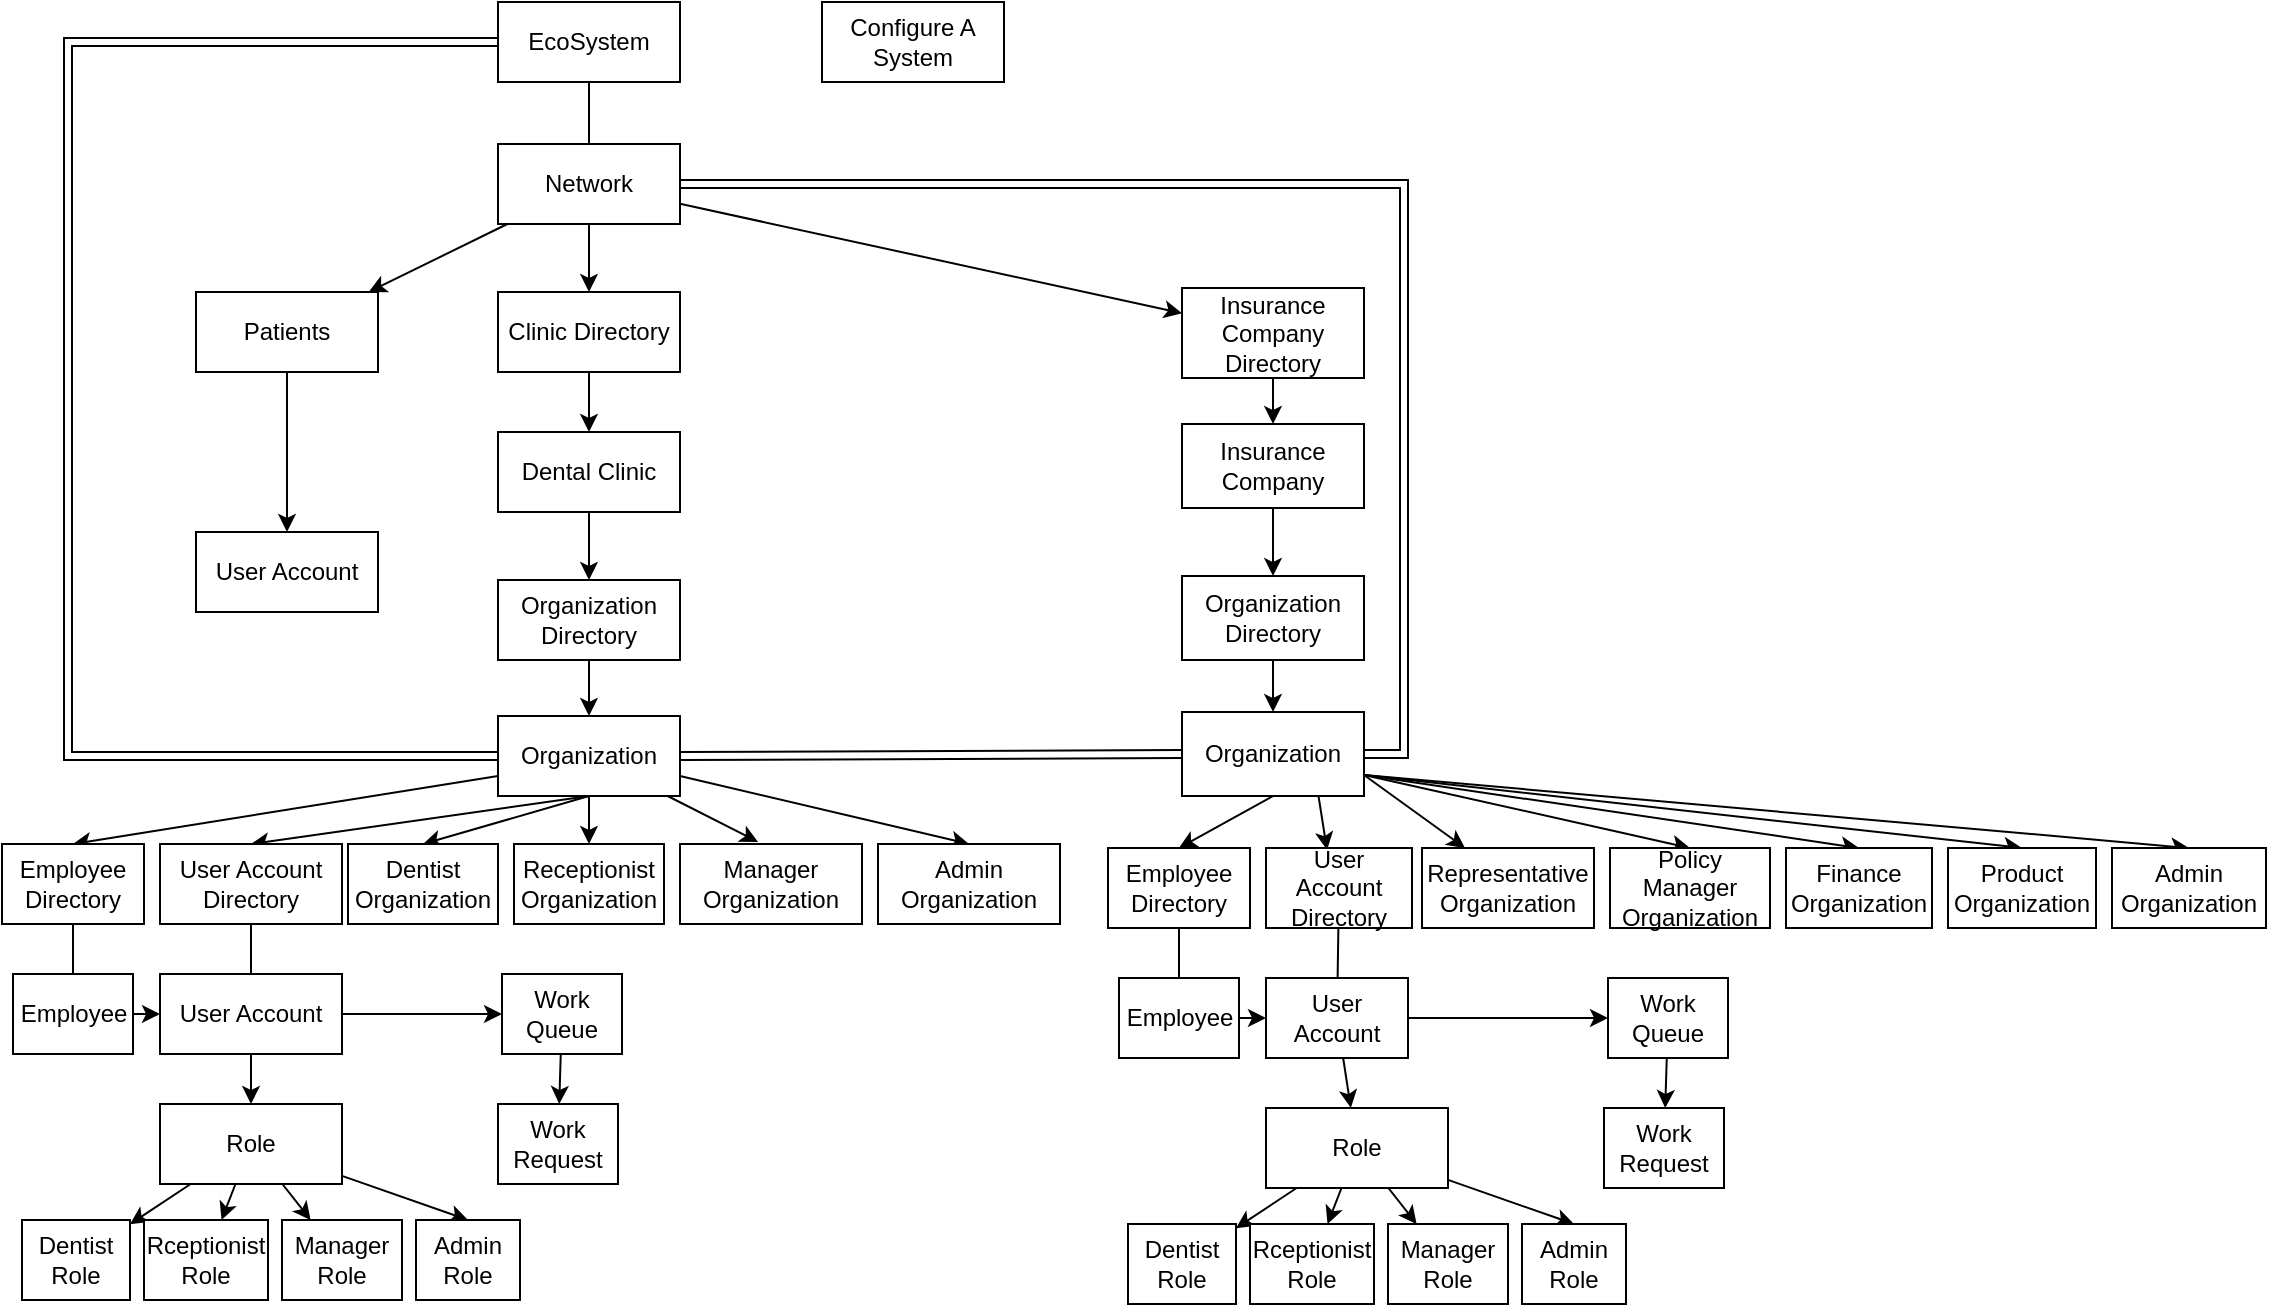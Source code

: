<mxfile version="12.2.2" type="device" pages="1"><diagram id="7Hur1GtIR-mdN_H84as7" name="Page-1"><mxGraphModel dx="946" dy="637" grid="0" gridSize="10" guides="1" tooltips="1" connect="1" arrows="1" fold="1" page="1" pageScale="1" pageWidth="850" pageHeight="1100" math="0" shadow="0"><root><mxCell id="0"/><mxCell id="1" parent="0"/><mxCell id="wE9kkb2HJ6vD-tkpcXUZ-4" value="" style="rounded=0;orthogonalLoop=1;jettySize=auto;html=1;endArrow=none;endFill=0;" edge="1" parent="1" source="wE9kkb2HJ6vD-tkpcXUZ-1" target="wE9kkb2HJ6vD-tkpcXUZ-3"><mxGeometry relative="1" as="geometry"/></mxCell><mxCell id="wE9kkb2HJ6vD-tkpcXUZ-25" style="edgeStyle=orthogonalEdgeStyle;rounded=0;orthogonalLoop=1;jettySize=auto;html=1;exitX=0;exitY=0.5;exitDx=0;exitDy=0;endArrow=none;endFill=0;entryX=0;entryY=0.5;entryDx=0;entryDy=0;shape=link;" edge="1" parent="1" source="wE9kkb2HJ6vD-tkpcXUZ-1" target="wE9kkb2HJ6vD-tkpcXUZ-19"><mxGeometry relative="1" as="geometry"><mxPoint x="109" y="432" as="targetPoint"/><Array as="points"><mxPoint x="105" y="50"/><mxPoint x="105" y="407"/></Array></mxGeometry></mxCell><mxCell id="wE9kkb2HJ6vD-tkpcXUZ-1" value="EcoSystem" style="rounded=0;whiteSpace=wrap;html=1;" vertex="1" parent="1"><mxGeometry x="320" y="30" width="91" height="40" as="geometry"/></mxCell><mxCell id="wE9kkb2HJ6vD-tkpcXUZ-6" value="" style="edgeStyle=none;rounded=0;orthogonalLoop=1;jettySize=auto;html=1;endArrow=classic;endFill=1;" edge="1" parent="1" source="wE9kkb2HJ6vD-tkpcXUZ-3" target="wE9kkb2HJ6vD-tkpcXUZ-5"><mxGeometry relative="1" as="geometry"/></mxCell><mxCell id="wE9kkb2HJ6vD-tkpcXUZ-8" value="" style="edgeStyle=none;rounded=0;orthogonalLoop=1;jettySize=auto;html=1;endArrow=classic;endFill=1;" edge="1" parent="1" source="wE9kkb2HJ6vD-tkpcXUZ-3" target="wE9kkb2HJ6vD-tkpcXUZ-7"><mxGeometry relative="1" as="geometry"/></mxCell><mxCell id="wE9kkb2HJ6vD-tkpcXUZ-10" value="" style="edgeStyle=none;rounded=0;orthogonalLoop=1;jettySize=auto;html=1;endArrow=classic;endFill=1;" edge="1" parent="1" source="wE9kkb2HJ6vD-tkpcXUZ-3" target="wE9kkb2HJ6vD-tkpcXUZ-9"><mxGeometry relative="1" as="geometry"/></mxCell><mxCell id="wE9kkb2HJ6vD-tkpcXUZ-3" value="Network" style="rounded=0;whiteSpace=wrap;html=1;" vertex="1" parent="1"><mxGeometry x="320" y="101" width="91" height="40" as="geometry"/></mxCell><mxCell id="wE9kkb2HJ6vD-tkpcXUZ-14" value="" style="edgeStyle=none;rounded=0;orthogonalLoop=1;jettySize=auto;html=1;endArrow=classic;endFill=1;" edge="1" parent="1" source="wE9kkb2HJ6vD-tkpcXUZ-9" target="wE9kkb2HJ6vD-tkpcXUZ-13"><mxGeometry relative="1" as="geometry"/></mxCell><mxCell id="wE9kkb2HJ6vD-tkpcXUZ-9" value="Insurance Company&lt;br&gt;Directory" style="rounded=0;whiteSpace=wrap;html=1;" vertex="1" parent="1"><mxGeometry x="662" y="173" width="91" height="45" as="geometry"/></mxCell><mxCell id="wE9kkb2HJ6vD-tkpcXUZ-18" value="" style="edgeStyle=none;rounded=0;orthogonalLoop=1;jettySize=auto;html=1;endArrow=classic;endFill=1;" edge="1" parent="1" source="wE9kkb2HJ6vD-tkpcXUZ-13" target="wE9kkb2HJ6vD-tkpcXUZ-17"><mxGeometry relative="1" as="geometry"/></mxCell><mxCell id="wE9kkb2HJ6vD-tkpcXUZ-13" value="Insurance Company" style="rounded=0;whiteSpace=wrap;html=1;" vertex="1" parent="1"><mxGeometry x="662" y="241" width="91" height="42" as="geometry"/></mxCell><mxCell id="wE9kkb2HJ6vD-tkpcXUZ-22" value="" style="edgeStyle=none;rounded=0;orthogonalLoop=1;jettySize=auto;html=1;endArrow=classic;endFill=1;" edge="1" parent="1" source="wE9kkb2HJ6vD-tkpcXUZ-17" target="wE9kkb2HJ6vD-tkpcXUZ-21"><mxGeometry relative="1" as="geometry"/></mxCell><mxCell id="wE9kkb2HJ6vD-tkpcXUZ-17" value="Organization&lt;br&gt;Directory" style="rounded=0;whiteSpace=wrap;html=1;" vertex="1" parent="1"><mxGeometry x="662" y="317" width="91" height="42" as="geometry"/></mxCell><mxCell id="wE9kkb2HJ6vD-tkpcXUZ-27" style="edgeStyle=orthogonalEdgeStyle;shape=link;rounded=0;orthogonalLoop=1;jettySize=auto;html=1;exitX=1;exitY=0.5;exitDx=0;exitDy=0;entryX=1;entryY=0.5;entryDx=0;entryDy=0;endArrow=none;endFill=0;" edge="1" parent="1" source="wE9kkb2HJ6vD-tkpcXUZ-21" target="wE9kkb2HJ6vD-tkpcXUZ-3"><mxGeometry relative="1" as="geometry"/></mxCell><mxCell id="wE9kkb2HJ6vD-tkpcXUZ-84" style="edgeStyle=none;rounded=0;orthogonalLoop=1;jettySize=auto;html=1;exitX=0.5;exitY=1;exitDx=0;exitDy=0;entryX=0.5;entryY=0;entryDx=0;entryDy=0;endArrow=classic;endFill=1;" edge="1" parent="1" source="wE9kkb2HJ6vD-tkpcXUZ-21" target="wE9kkb2HJ6vD-tkpcXUZ-63"><mxGeometry relative="1" as="geometry"/></mxCell><mxCell id="wE9kkb2HJ6vD-tkpcXUZ-85" style="edgeStyle=none;rounded=0;orthogonalLoop=1;jettySize=auto;html=1;exitX=0.75;exitY=1;exitDx=0;exitDy=0;entryX=0.418;entryY=0.025;entryDx=0;entryDy=0;entryPerimeter=0;endArrow=classic;endFill=1;" edge="1" parent="1" source="wE9kkb2HJ6vD-tkpcXUZ-21" target="wE9kkb2HJ6vD-tkpcXUZ-67"><mxGeometry relative="1" as="geometry"/></mxCell><mxCell id="wE9kkb2HJ6vD-tkpcXUZ-86" style="edgeStyle=none;rounded=0;orthogonalLoop=1;jettySize=auto;html=1;exitX=1;exitY=0.75;exitDx=0;exitDy=0;entryX=0.25;entryY=0;entryDx=0;entryDy=0;endArrow=classic;endFill=1;" edge="1" parent="1" source="wE9kkb2HJ6vD-tkpcXUZ-21" target="wE9kkb2HJ6vD-tkpcXUZ-61"><mxGeometry relative="1" as="geometry"/></mxCell><mxCell id="wE9kkb2HJ6vD-tkpcXUZ-89" style="edgeStyle=none;rounded=0;orthogonalLoop=1;jettySize=auto;html=1;exitX=1;exitY=0.75;exitDx=0;exitDy=0;entryX=0.5;entryY=0;entryDx=0;entryDy=0;endArrow=classic;endFill=1;" edge="1" parent="1" source="wE9kkb2HJ6vD-tkpcXUZ-21" target="wE9kkb2HJ6vD-tkpcXUZ-60"><mxGeometry relative="1" as="geometry"/></mxCell><mxCell id="wE9kkb2HJ6vD-tkpcXUZ-90" style="edgeStyle=none;rounded=0;orthogonalLoop=1;jettySize=auto;html=1;exitX=1;exitY=0.75;exitDx=0;exitDy=0;entryX=0.5;entryY=0;entryDx=0;entryDy=0;endArrow=classic;endFill=1;" edge="1" parent="1" source="wE9kkb2HJ6vD-tkpcXUZ-21" target="wE9kkb2HJ6vD-tkpcXUZ-59"><mxGeometry relative="1" as="geometry"/></mxCell><mxCell id="wE9kkb2HJ6vD-tkpcXUZ-91" style="edgeStyle=none;rounded=0;orthogonalLoop=1;jettySize=auto;html=1;exitX=1;exitY=0.75;exitDx=0;exitDy=0;entryX=0.5;entryY=0;entryDx=0;entryDy=0;endArrow=classic;endFill=1;" edge="1" parent="1" source="wE9kkb2HJ6vD-tkpcXUZ-21" target="wE9kkb2HJ6vD-tkpcXUZ-88"><mxGeometry relative="1" as="geometry"/></mxCell><mxCell id="wE9kkb2HJ6vD-tkpcXUZ-92" style="edgeStyle=none;rounded=0;orthogonalLoop=1;jettySize=auto;html=1;exitX=1;exitY=0.75;exitDx=0;exitDy=0;entryX=0.5;entryY=0;entryDx=0;entryDy=0;endArrow=classic;endFill=1;" edge="1" parent="1" source="wE9kkb2HJ6vD-tkpcXUZ-21" target="wE9kkb2HJ6vD-tkpcXUZ-83"><mxGeometry relative="1" as="geometry"/></mxCell><mxCell id="wE9kkb2HJ6vD-tkpcXUZ-21" value="Organization" style="rounded=0;whiteSpace=wrap;html=1;" vertex="1" parent="1"><mxGeometry x="662" y="385" width="91" height="42" as="geometry"/></mxCell><mxCell id="wE9kkb2HJ6vD-tkpcXUZ-24" value="" style="edgeStyle=none;rounded=0;orthogonalLoop=1;jettySize=auto;html=1;endArrow=classic;endFill=1;" edge="1" parent="1" source="wE9kkb2HJ6vD-tkpcXUZ-7" target="wE9kkb2HJ6vD-tkpcXUZ-23"><mxGeometry relative="1" as="geometry"/></mxCell><mxCell id="wE9kkb2HJ6vD-tkpcXUZ-7" value="Patients" style="rounded=0;whiteSpace=wrap;html=1;" vertex="1" parent="1"><mxGeometry x="169" y="175" width="91" height="40" as="geometry"/></mxCell><mxCell id="wE9kkb2HJ6vD-tkpcXUZ-23" value="User Account" style="rounded=0;whiteSpace=wrap;html=1;" vertex="1" parent="1"><mxGeometry x="169" y="295" width="91" height="40" as="geometry"/></mxCell><mxCell id="wE9kkb2HJ6vD-tkpcXUZ-12" value="" style="edgeStyle=none;rounded=0;orthogonalLoop=1;jettySize=auto;html=1;endArrow=classic;endFill=1;" edge="1" parent="1" source="wE9kkb2HJ6vD-tkpcXUZ-5" target="wE9kkb2HJ6vD-tkpcXUZ-11"><mxGeometry relative="1" as="geometry"/></mxCell><mxCell id="wE9kkb2HJ6vD-tkpcXUZ-5" value="Clinic Directory" style="rounded=0;whiteSpace=wrap;html=1;" vertex="1" parent="1"><mxGeometry x="320" y="175" width="91" height="40" as="geometry"/></mxCell><mxCell id="wE9kkb2HJ6vD-tkpcXUZ-16" value="" style="edgeStyle=none;rounded=0;orthogonalLoop=1;jettySize=auto;html=1;endArrow=classic;endFill=1;" edge="1" parent="1" source="wE9kkb2HJ6vD-tkpcXUZ-11" target="wE9kkb2HJ6vD-tkpcXUZ-15"><mxGeometry relative="1" as="geometry"/></mxCell><mxCell id="wE9kkb2HJ6vD-tkpcXUZ-11" value="Dental Clinic" style="rounded=0;whiteSpace=wrap;html=1;" vertex="1" parent="1"><mxGeometry x="320" y="245" width="91" height="40" as="geometry"/></mxCell><mxCell id="wE9kkb2HJ6vD-tkpcXUZ-20" value="" style="edgeStyle=none;rounded=0;orthogonalLoop=1;jettySize=auto;html=1;endArrow=classic;endFill=1;" edge="1" parent="1" source="wE9kkb2HJ6vD-tkpcXUZ-15" target="wE9kkb2HJ6vD-tkpcXUZ-19"><mxGeometry relative="1" as="geometry"/></mxCell><mxCell id="wE9kkb2HJ6vD-tkpcXUZ-15" value="Organization&lt;br&gt;Directory" style="rounded=0;whiteSpace=wrap;html=1;" vertex="1" parent="1"><mxGeometry x="320" y="319" width="91" height="40" as="geometry"/></mxCell><mxCell id="wE9kkb2HJ6vD-tkpcXUZ-26" style="shape=link;rounded=0;orthogonalLoop=1;jettySize=auto;html=1;exitX=1;exitY=0.5;exitDx=0;exitDy=0;endArrow=none;endFill=0;entryX=0;entryY=0.5;entryDx=0;entryDy=0;" edge="1" parent="1" source="wE9kkb2HJ6vD-tkpcXUZ-19" target="wE9kkb2HJ6vD-tkpcXUZ-21"><mxGeometry relative="1" as="geometry"><mxPoint x="511" y="407" as="targetPoint"/></mxGeometry></mxCell><mxCell id="wE9kkb2HJ6vD-tkpcXUZ-35" style="edgeStyle=none;rounded=0;orthogonalLoop=1;jettySize=auto;html=1;exitX=0;exitY=0.75;exitDx=0;exitDy=0;entryX=0.5;entryY=0;entryDx=0;entryDy=0;endArrow=classic;endFill=1;" edge="1" parent="1" source="wE9kkb2HJ6vD-tkpcXUZ-19" target="wE9kkb2HJ6vD-tkpcXUZ-28"><mxGeometry relative="1" as="geometry"/></mxCell><mxCell id="wE9kkb2HJ6vD-tkpcXUZ-36" style="edgeStyle=none;rounded=0;orthogonalLoop=1;jettySize=auto;html=1;exitX=0.5;exitY=1;exitDx=0;exitDy=0;entryX=0.5;entryY=0;entryDx=0;entryDy=0;endArrow=classic;endFill=1;" edge="1" parent="1" source="wE9kkb2HJ6vD-tkpcXUZ-19" target="wE9kkb2HJ6vD-tkpcXUZ-29"><mxGeometry relative="1" as="geometry"/></mxCell><mxCell id="wE9kkb2HJ6vD-tkpcXUZ-40" value="" style="edgeStyle=none;rounded=0;orthogonalLoop=1;jettySize=auto;html=1;endArrow=classic;endFill=1;exitX=0.5;exitY=1;exitDx=0;exitDy=0;entryX=0.5;entryY=0;entryDx=0;entryDy=0;" edge="1" parent="1" source="wE9kkb2HJ6vD-tkpcXUZ-19" target="wE9kkb2HJ6vD-tkpcXUZ-39"><mxGeometry relative="1" as="geometry"/></mxCell><mxCell id="wE9kkb2HJ6vD-tkpcXUZ-42" value="" style="edgeStyle=none;rounded=0;orthogonalLoop=1;jettySize=auto;html=1;endArrow=classic;endFill=1;" edge="1" parent="1" source="wE9kkb2HJ6vD-tkpcXUZ-19" target="wE9kkb2HJ6vD-tkpcXUZ-41"><mxGeometry relative="1" as="geometry"/></mxCell><mxCell id="wE9kkb2HJ6vD-tkpcXUZ-44" value="" style="edgeStyle=none;rounded=0;orthogonalLoop=1;jettySize=auto;html=1;endArrow=classic;endFill=1;entryX=0.429;entryY=-0.025;entryDx=0;entryDy=0;entryPerimeter=0;" edge="1" parent="1" source="wE9kkb2HJ6vD-tkpcXUZ-19" target="wE9kkb2HJ6vD-tkpcXUZ-43"><mxGeometry relative="1" as="geometry"/></mxCell><mxCell id="wE9kkb2HJ6vD-tkpcXUZ-45" style="edgeStyle=none;rounded=0;orthogonalLoop=1;jettySize=auto;html=1;exitX=1;exitY=0.75;exitDx=0;exitDy=0;endArrow=classic;endFill=1;entryX=0.5;entryY=0;entryDx=0;entryDy=0;" edge="1" parent="1" source="wE9kkb2HJ6vD-tkpcXUZ-19" target="wE9kkb2HJ6vD-tkpcXUZ-46"><mxGeometry relative="1" as="geometry"><mxPoint x="595" y="447" as="targetPoint"/></mxGeometry></mxCell><mxCell id="wE9kkb2HJ6vD-tkpcXUZ-19" value="Organization" style="rounded=0;whiteSpace=wrap;html=1;" vertex="1" parent="1"><mxGeometry x="320" y="387" width="91" height="40" as="geometry"/></mxCell><mxCell id="wE9kkb2HJ6vD-tkpcXUZ-43" value="Manager&lt;br&gt;Organization" style="rounded=0;whiteSpace=wrap;html=1;" vertex="1" parent="1"><mxGeometry x="411" y="451" width="91" height="40" as="geometry"/></mxCell><mxCell id="wE9kkb2HJ6vD-tkpcXUZ-41" value="Receptionist&lt;br&gt;Organization" style="rounded=0;whiteSpace=wrap;html=1;" vertex="1" parent="1"><mxGeometry x="328" y="451" width="75" height="40" as="geometry"/></mxCell><mxCell id="wE9kkb2HJ6vD-tkpcXUZ-39" value="Dentist Organization" style="rounded=0;whiteSpace=wrap;html=1;" vertex="1" parent="1"><mxGeometry x="245" y="451" width="75" height="40" as="geometry"/></mxCell><mxCell id="wE9kkb2HJ6vD-tkpcXUZ-2" value="Configure A System" style="rounded=0;whiteSpace=wrap;html=1;" vertex="1" parent="1"><mxGeometry x="482" y="30" width="91" height="40" as="geometry"/></mxCell><mxCell id="wE9kkb2HJ6vD-tkpcXUZ-31" value="" style="edgeStyle=none;rounded=0;orthogonalLoop=1;jettySize=auto;html=1;endArrow=none;endFill=0;" edge="1" parent="1" source="wE9kkb2HJ6vD-tkpcXUZ-28" target="wE9kkb2HJ6vD-tkpcXUZ-30"><mxGeometry relative="1" as="geometry"/></mxCell><mxCell id="wE9kkb2HJ6vD-tkpcXUZ-28" value="Employee&lt;br&gt;Directory" style="rounded=0;whiteSpace=wrap;html=1;" vertex="1" parent="1"><mxGeometry x="72" y="451" width="71" height="40" as="geometry"/></mxCell><mxCell id="wE9kkb2HJ6vD-tkpcXUZ-34" style="edgeStyle=none;rounded=0;orthogonalLoop=1;jettySize=auto;html=1;exitX=1;exitY=0.5;exitDx=0;exitDy=0;entryX=0;entryY=0.5;entryDx=0;entryDy=0;endArrow=classic;endFill=1;" edge="1" parent="1" source="wE9kkb2HJ6vD-tkpcXUZ-30" target="wE9kkb2HJ6vD-tkpcXUZ-32"><mxGeometry relative="1" as="geometry"><mxPoint x="135" y="536" as="targetPoint"/></mxGeometry></mxCell><mxCell id="wE9kkb2HJ6vD-tkpcXUZ-30" value="Employee" style="rounded=0;whiteSpace=wrap;html=1;" vertex="1" parent="1"><mxGeometry x="77.5" y="516" width="60" height="40" as="geometry"/></mxCell><mxCell id="wE9kkb2HJ6vD-tkpcXUZ-33" value="" style="edgeStyle=none;rounded=0;orthogonalLoop=1;jettySize=auto;html=1;endArrow=none;endFill=0;" edge="1" parent="1" source="wE9kkb2HJ6vD-tkpcXUZ-29" target="wE9kkb2HJ6vD-tkpcXUZ-32"><mxGeometry relative="1" as="geometry"/></mxCell><mxCell id="wE9kkb2HJ6vD-tkpcXUZ-29" value="User Account&lt;br&gt;Directory" style="rounded=0;whiteSpace=wrap;html=1;" vertex="1" parent="1"><mxGeometry x="151" y="451" width="91" height="40" as="geometry"/></mxCell><mxCell id="wE9kkb2HJ6vD-tkpcXUZ-38" value="" style="edgeStyle=none;rounded=0;orthogonalLoop=1;jettySize=auto;html=1;endArrow=classic;endFill=1;" edge="1" parent="1" source="wE9kkb2HJ6vD-tkpcXUZ-32" target="wE9kkb2HJ6vD-tkpcXUZ-37"><mxGeometry relative="1" as="geometry"/></mxCell><mxCell id="wE9kkb2HJ6vD-tkpcXUZ-56" value="" style="edgeStyle=none;rounded=0;orthogonalLoop=1;jettySize=auto;html=1;endArrow=classic;endFill=1;" edge="1" parent="1" source="wE9kkb2HJ6vD-tkpcXUZ-32" target="wE9kkb2HJ6vD-tkpcXUZ-55"><mxGeometry relative="1" as="geometry"/></mxCell><mxCell id="wE9kkb2HJ6vD-tkpcXUZ-32" value="User Account" style="rounded=0;whiteSpace=wrap;html=1;" vertex="1" parent="1"><mxGeometry x="151" y="516" width="91" height="40" as="geometry"/></mxCell><mxCell id="wE9kkb2HJ6vD-tkpcXUZ-58" value="" style="edgeStyle=none;rounded=0;orthogonalLoop=1;jettySize=auto;html=1;endArrow=classic;endFill=1;" edge="1" parent="1" source="wE9kkb2HJ6vD-tkpcXUZ-55" target="wE9kkb2HJ6vD-tkpcXUZ-57"><mxGeometry relative="1" as="geometry"/></mxCell><mxCell id="wE9kkb2HJ6vD-tkpcXUZ-55" value="Work &lt;br&gt;Queue" style="rounded=0;whiteSpace=wrap;html=1;" vertex="1" parent="1"><mxGeometry x="322" y="516" width="60" height="40" as="geometry"/></mxCell><mxCell id="wE9kkb2HJ6vD-tkpcXUZ-57" value="Work &lt;br&gt;Request" style="rounded=0;whiteSpace=wrap;html=1;" vertex="1" parent="1"><mxGeometry x="320" y="581" width="60" height="40" as="geometry"/></mxCell><mxCell id="wE9kkb2HJ6vD-tkpcXUZ-48" value="" style="edgeStyle=none;rounded=0;orthogonalLoop=1;jettySize=auto;html=1;endArrow=classic;endFill=1;" edge="1" parent="1" source="wE9kkb2HJ6vD-tkpcXUZ-37" target="wE9kkb2HJ6vD-tkpcXUZ-47"><mxGeometry relative="1" as="geometry"/></mxCell><mxCell id="wE9kkb2HJ6vD-tkpcXUZ-50" value="" style="edgeStyle=none;rounded=0;orthogonalLoop=1;jettySize=auto;html=1;endArrow=classic;endFill=1;" edge="1" parent="1" source="wE9kkb2HJ6vD-tkpcXUZ-37" target="wE9kkb2HJ6vD-tkpcXUZ-49"><mxGeometry relative="1" as="geometry"/></mxCell><mxCell id="wE9kkb2HJ6vD-tkpcXUZ-52" value="" style="edgeStyle=none;rounded=0;orthogonalLoop=1;jettySize=auto;html=1;endArrow=classic;endFill=1;" edge="1" parent="1" source="wE9kkb2HJ6vD-tkpcXUZ-37" target="wE9kkb2HJ6vD-tkpcXUZ-51"><mxGeometry relative="1" as="geometry"/></mxCell><mxCell id="wE9kkb2HJ6vD-tkpcXUZ-54" value="" style="edgeStyle=none;rounded=0;orthogonalLoop=1;jettySize=auto;html=1;endArrow=classic;endFill=1;entryX=0.5;entryY=0;entryDx=0;entryDy=0;" edge="1" parent="1" source="wE9kkb2HJ6vD-tkpcXUZ-37" target="wE9kkb2HJ6vD-tkpcXUZ-53"><mxGeometry relative="1" as="geometry"/></mxCell><mxCell id="wE9kkb2HJ6vD-tkpcXUZ-37" value="Role" style="rounded=0;whiteSpace=wrap;html=1;" vertex="1" parent="1"><mxGeometry x="151" y="581" width="91" height="40" as="geometry"/></mxCell><mxCell id="wE9kkb2HJ6vD-tkpcXUZ-53" value="Admin &lt;br&gt;Role" style="rounded=0;whiteSpace=wrap;html=1;" vertex="1" parent="1"><mxGeometry x="279" y="639" width="52" height="40" as="geometry"/></mxCell><mxCell id="wE9kkb2HJ6vD-tkpcXUZ-51" value="Manager&lt;br&gt;Role" style="rounded=0;whiteSpace=wrap;html=1;" vertex="1" parent="1"><mxGeometry x="212" y="639" width="60" height="40" as="geometry"/></mxCell><mxCell id="wE9kkb2HJ6vD-tkpcXUZ-49" value="Rceptionist&lt;br&gt;Role" style="rounded=0;whiteSpace=wrap;html=1;" vertex="1" parent="1"><mxGeometry x="143" y="639" width="62" height="40" as="geometry"/></mxCell><mxCell id="wE9kkb2HJ6vD-tkpcXUZ-47" value="Dentist&lt;br&gt;Role" style="rounded=0;whiteSpace=wrap;html=1;" vertex="1" parent="1"><mxGeometry x="82" y="639" width="54" height="40" as="geometry"/></mxCell><mxCell id="wE9kkb2HJ6vD-tkpcXUZ-46" value="Admin&lt;br&gt;Organization" style="rounded=0;whiteSpace=wrap;html=1;" vertex="1" parent="1"><mxGeometry x="510" y="451" width="91" height="40" as="geometry"/></mxCell><mxCell id="wE9kkb2HJ6vD-tkpcXUZ-59" value="Finance&lt;br&gt;Organization" style="rounded=0;whiteSpace=wrap;html=1;" vertex="1" parent="1"><mxGeometry x="964" y="453" width="73" height="40" as="geometry"/></mxCell><mxCell id="wE9kkb2HJ6vD-tkpcXUZ-60" value="Policy Manager&lt;br&gt;Organization" style="rounded=0;whiteSpace=wrap;html=1;" vertex="1" parent="1"><mxGeometry x="876" y="453" width="80" height="40" as="geometry"/></mxCell><mxCell id="wE9kkb2HJ6vD-tkpcXUZ-61" value="Representative Organization" style="rounded=0;whiteSpace=wrap;html=1;" vertex="1" parent="1"><mxGeometry x="782" y="453" width="86" height="40" as="geometry"/></mxCell><mxCell id="wE9kkb2HJ6vD-tkpcXUZ-62" value="" style="edgeStyle=none;rounded=0;orthogonalLoop=1;jettySize=auto;html=1;endArrow=none;endFill=0;" edge="1" parent="1" source="wE9kkb2HJ6vD-tkpcXUZ-63" target="wE9kkb2HJ6vD-tkpcXUZ-65"><mxGeometry relative="1" as="geometry"/></mxCell><mxCell id="wE9kkb2HJ6vD-tkpcXUZ-63" value="Employee&lt;br&gt;Directory" style="rounded=0;whiteSpace=wrap;html=1;" vertex="1" parent="1"><mxGeometry x="625" y="453" width="71" height="40" as="geometry"/></mxCell><mxCell id="wE9kkb2HJ6vD-tkpcXUZ-64" style="edgeStyle=none;rounded=0;orthogonalLoop=1;jettySize=auto;html=1;exitX=1;exitY=0.5;exitDx=0;exitDy=0;entryX=0;entryY=0.5;entryDx=0;entryDy=0;endArrow=classic;endFill=1;" edge="1" parent="1" source="wE9kkb2HJ6vD-tkpcXUZ-65" target="wE9kkb2HJ6vD-tkpcXUZ-70"><mxGeometry relative="1" as="geometry"><mxPoint x="688" y="538" as="targetPoint"/></mxGeometry></mxCell><mxCell id="wE9kkb2HJ6vD-tkpcXUZ-65" value="Employee" style="rounded=0;whiteSpace=wrap;html=1;" vertex="1" parent="1"><mxGeometry x="630.5" y="518" width="60" height="40" as="geometry"/></mxCell><mxCell id="wE9kkb2HJ6vD-tkpcXUZ-66" value="" style="edgeStyle=none;rounded=0;orthogonalLoop=1;jettySize=auto;html=1;endArrow=none;endFill=0;" edge="1" parent="1" source="wE9kkb2HJ6vD-tkpcXUZ-67" target="wE9kkb2HJ6vD-tkpcXUZ-70"><mxGeometry relative="1" as="geometry"/></mxCell><mxCell id="wE9kkb2HJ6vD-tkpcXUZ-67" value="User Account&lt;br&gt;Directory" style="rounded=0;whiteSpace=wrap;html=1;" vertex="1" parent="1"><mxGeometry x="704" y="453" width="73" height="40" as="geometry"/></mxCell><mxCell id="wE9kkb2HJ6vD-tkpcXUZ-68" value="" style="edgeStyle=none;rounded=0;orthogonalLoop=1;jettySize=auto;html=1;endArrow=classic;endFill=1;" edge="1" parent="1" source="wE9kkb2HJ6vD-tkpcXUZ-70" target="wE9kkb2HJ6vD-tkpcXUZ-78"><mxGeometry relative="1" as="geometry"/></mxCell><mxCell id="wE9kkb2HJ6vD-tkpcXUZ-69" value="" style="edgeStyle=none;rounded=0;orthogonalLoop=1;jettySize=auto;html=1;endArrow=classic;endFill=1;" edge="1" parent="1" source="wE9kkb2HJ6vD-tkpcXUZ-70" target="wE9kkb2HJ6vD-tkpcXUZ-72"><mxGeometry relative="1" as="geometry"/></mxCell><mxCell id="wE9kkb2HJ6vD-tkpcXUZ-70" value="User Account" style="rounded=0;whiteSpace=wrap;html=1;" vertex="1" parent="1"><mxGeometry x="704" y="518" width="71" height="40" as="geometry"/></mxCell><mxCell id="wE9kkb2HJ6vD-tkpcXUZ-71" value="" style="edgeStyle=none;rounded=0;orthogonalLoop=1;jettySize=auto;html=1;endArrow=classic;endFill=1;" edge="1" parent="1" source="wE9kkb2HJ6vD-tkpcXUZ-72" target="wE9kkb2HJ6vD-tkpcXUZ-73"><mxGeometry relative="1" as="geometry"/></mxCell><mxCell id="wE9kkb2HJ6vD-tkpcXUZ-72" value="Work &lt;br&gt;Queue" style="rounded=0;whiteSpace=wrap;html=1;" vertex="1" parent="1"><mxGeometry x="875" y="518" width="60" height="40" as="geometry"/></mxCell><mxCell id="wE9kkb2HJ6vD-tkpcXUZ-73" value="Work &lt;br&gt;Request" style="rounded=0;whiteSpace=wrap;html=1;" vertex="1" parent="1"><mxGeometry x="873" y="583" width="60" height="40" as="geometry"/></mxCell><mxCell id="wE9kkb2HJ6vD-tkpcXUZ-74" value="" style="edgeStyle=none;rounded=0;orthogonalLoop=1;jettySize=auto;html=1;endArrow=classic;endFill=1;" edge="1" parent="1" source="wE9kkb2HJ6vD-tkpcXUZ-78" target="wE9kkb2HJ6vD-tkpcXUZ-82"><mxGeometry relative="1" as="geometry"/></mxCell><mxCell id="wE9kkb2HJ6vD-tkpcXUZ-75" value="" style="edgeStyle=none;rounded=0;orthogonalLoop=1;jettySize=auto;html=1;endArrow=classic;endFill=1;" edge="1" parent="1" source="wE9kkb2HJ6vD-tkpcXUZ-78" target="wE9kkb2HJ6vD-tkpcXUZ-81"><mxGeometry relative="1" as="geometry"/></mxCell><mxCell id="wE9kkb2HJ6vD-tkpcXUZ-76" value="" style="edgeStyle=none;rounded=0;orthogonalLoop=1;jettySize=auto;html=1;endArrow=classic;endFill=1;" edge="1" parent="1" source="wE9kkb2HJ6vD-tkpcXUZ-78" target="wE9kkb2HJ6vD-tkpcXUZ-80"><mxGeometry relative="1" as="geometry"/></mxCell><mxCell id="wE9kkb2HJ6vD-tkpcXUZ-77" value="" style="edgeStyle=none;rounded=0;orthogonalLoop=1;jettySize=auto;html=1;endArrow=classic;endFill=1;entryX=0.5;entryY=0;entryDx=0;entryDy=0;" edge="1" parent="1" source="wE9kkb2HJ6vD-tkpcXUZ-78" target="wE9kkb2HJ6vD-tkpcXUZ-79"><mxGeometry relative="1" as="geometry"/></mxCell><mxCell id="wE9kkb2HJ6vD-tkpcXUZ-78" value="Role" style="rounded=0;whiteSpace=wrap;html=1;" vertex="1" parent="1"><mxGeometry x="704" y="583" width="91" height="40" as="geometry"/></mxCell><mxCell id="wE9kkb2HJ6vD-tkpcXUZ-79" value="Admin &lt;br&gt;Role" style="rounded=0;whiteSpace=wrap;html=1;" vertex="1" parent="1"><mxGeometry x="832" y="641" width="52" height="40" as="geometry"/></mxCell><mxCell id="wE9kkb2HJ6vD-tkpcXUZ-80" value="Manager&lt;br&gt;Role" style="rounded=0;whiteSpace=wrap;html=1;" vertex="1" parent="1"><mxGeometry x="765" y="641" width="60" height="40" as="geometry"/></mxCell><mxCell id="wE9kkb2HJ6vD-tkpcXUZ-81" value="Rceptionist&lt;br&gt;Role" style="rounded=0;whiteSpace=wrap;html=1;" vertex="1" parent="1"><mxGeometry x="696" y="641" width="62" height="40" as="geometry"/></mxCell><mxCell id="wE9kkb2HJ6vD-tkpcXUZ-82" value="Dentist&lt;br&gt;Role" style="rounded=0;whiteSpace=wrap;html=1;" vertex="1" parent="1"><mxGeometry x="635" y="641" width="54" height="40" as="geometry"/></mxCell><mxCell id="wE9kkb2HJ6vD-tkpcXUZ-83" value="Admin&lt;br&gt;Organization" style="rounded=0;whiteSpace=wrap;html=1;" vertex="1" parent="1"><mxGeometry x="1127" y="453" width="77" height="40" as="geometry"/></mxCell><mxCell id="wE9kkb2HJ6vD-tkpcXUZ-88" value="Product&lt;br&gt;Organization" style="rounded=0;whiteSpace=wrap;html=1;" vertex="1" parent="1"><mxGeometry x="1045" y="453" width="74" height="40" as="geometry"/></mxCell></root></mxGraphModel></diagram></mxfile>